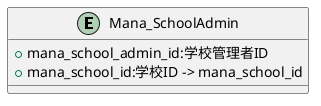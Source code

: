@startuml

entity "Mana_SchoolAdmin" {
    + mana_school_admin_id:学校管理者ID
    + mana_school_id:学校ID -> mana_school_id
}

@enduml
